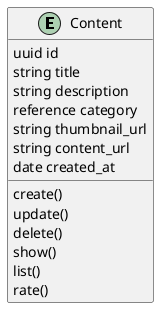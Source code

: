 @startuml

entity Content

Content : uuid id
Content : string title
Content : string description
Content : reference category
Content : string thumbnail_url
Content : string content_url
Content : date created_at

Content : create()
Content : update()
Content : delete()
Content : show()
Content : list()
Content : rate()

@enduml